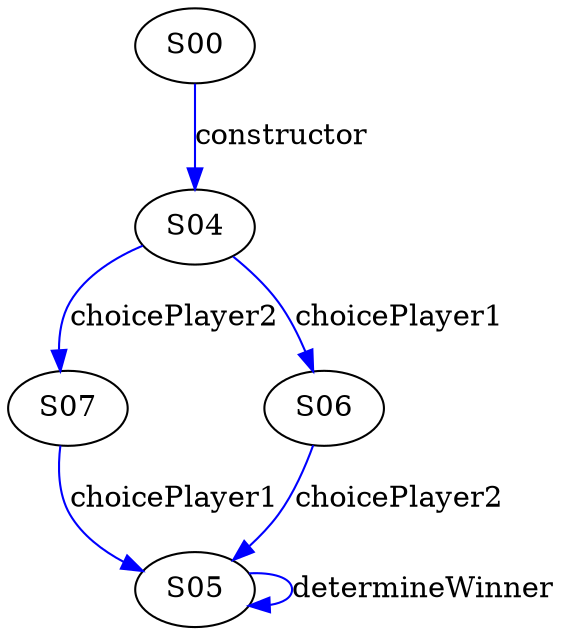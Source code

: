 digraph {

S07->S05 [label="choicePlayer1", style="", color="blue"]
S05->S05 [label="determineWinner", style="", color="blue"]
S00->S04 [label="constructor", style="", color="blue"]
S06->S05 [label="choicePlayer2", style="", color="blue"]
S04->S07 [label="choicePlayer2", style="", color="blue"]
S04->S06 [label="choicePlayer1", style="", color="blue"]
}